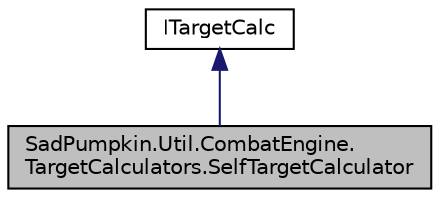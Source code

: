 digraph "SadPumpkin.Util.CombatEngine.TargetCalculators.SelfTargetCalculator"
{
 // LATEX_PDF_SIZE
  edge [fontname="Helvetica",fontsize="10",labelfontname="Helvetica",labelfontsize="10"];
  node [fontname="Helvetica",fontsize="10",shape=record];
  Node1 [label="SadPumpkin.Util.CombatEngine.\lTargetCalculators.SelfTargetCalculator",height=0.2,width=0.4,color="black", fillcolor="grey75", style="filled", fontcolor="black",tooltip="Targeting logic for Actions targeting the source Actor."];
  Node2 -> Node1 [dir="back",color="midnightblue",fontsize="10",style="solid",fontname="Helvetica"];
  Node2 [label="ITargetCalc",height=0.2,width=0.4,color="black", fillcolor="white", style="filled",URL="$interface_sad_pumpkin_1_1_util_1_1_combat_engine_1_1_target_calculators_1_1_i_target_calc.html",tooltip="Interface defining a Targeting logic of an Action."];
}
